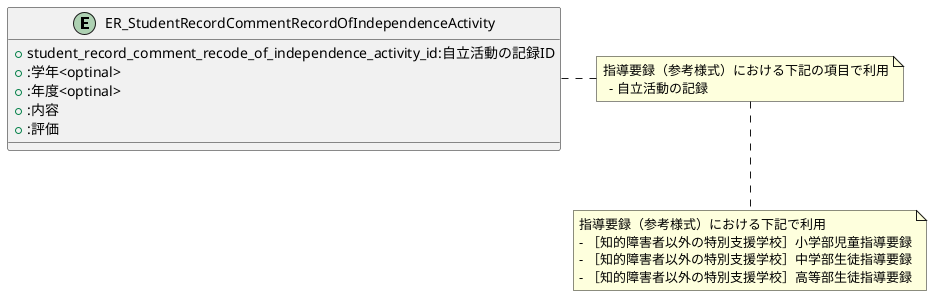 @startuml

entity "ER_StudentRecordCommentRecordOfIndependenceActivity"{
    + student_record_comment_recode_of_independence_activity_id:自立活動の記録ID
    + :学年<optinal>
    + :年度<optinal>
    + :内容
    + :評価
}

note right
指導要録（参考様式）における下記の項目で利用
  - 自立活動の記録
end note

note bottom
指導要録（参考様式）における下記で利用
- ［知的障害者以外の特別支援学校］小学部児童指導要録
- ［知的障害者以外の特別支援学校］中学部生徒指導要録
- ［知的障害者以外の特別支援学校］高等部生徒指導要録
end note

@enduml